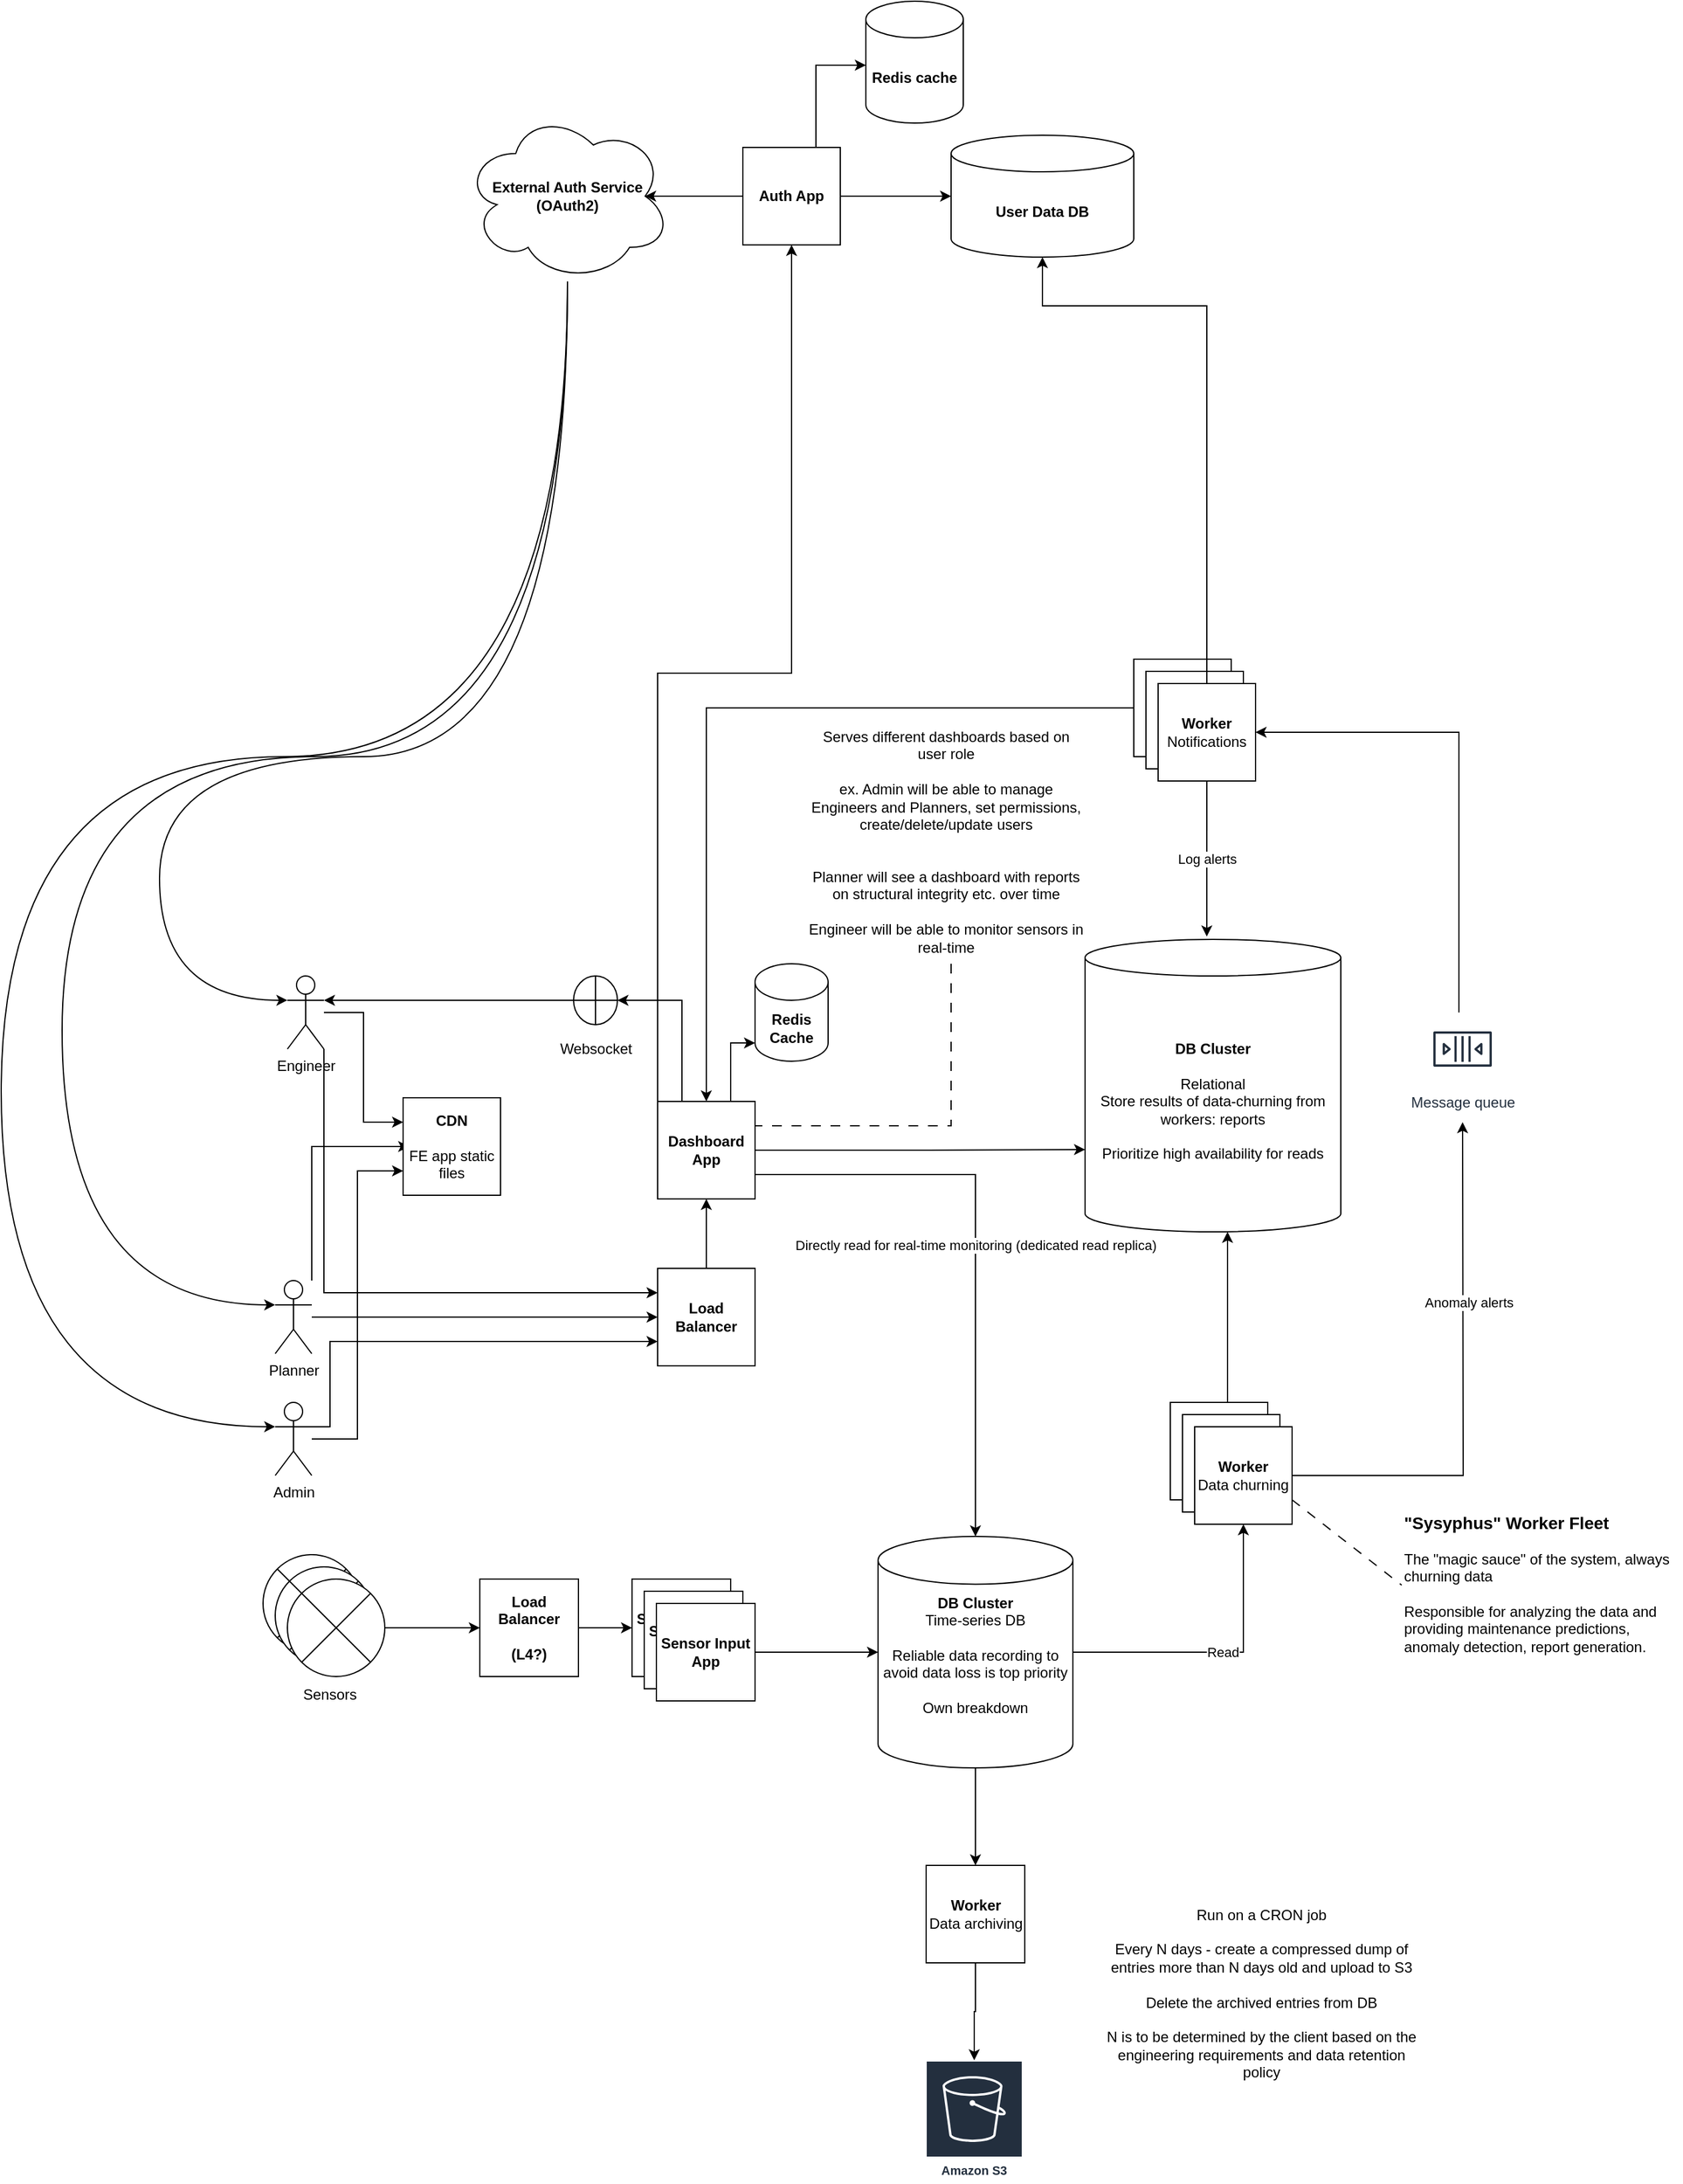 <mxfile version="26.0.8">
  <diagram name="Page-1" id="T7-2kkc5fTMEt4OdFops">
    <mxGraphModel dx="1707" dy="1637" grid="1" gridSize="10" guides="1" tooltips="1" connect="1" arrows="1" fold="1" page="0" pageScale="1" pageWidth="850" pageHeight="1100" math="0" shadow="0">
      <root>
        <mxCell id="0" />
        <mxCell id="1" parent="0" />
        <mxCell id="Ek_r109Na2GJmbcFJiNA-13" style="edgeStyle=orthogonalEdgeStyle;rounded=0;orthogonalLoop=1;jettySize=auto;html=1;entryX=0;entryY=0.5;entryDx=0;entryDy=0;" parent="1" edge="1">
          <mxGeometry relative="1" as="geometry">
            <mxPoint x="105" y="320" as="sourcePoint" />
            <mxPoint x="185" y="210" as="targetPoint" />
            <Array as="points">
              <mxPoint x="105" y="210" />
            </Array>
          </mxGeometry>
        </mxCell>
        <mxCell id="Ek_r109Na2GJmbcFJiNA-93" style="edgeStyle=orthogonalEdgeStyle;rounded=0;orthogonalLoop=1;jettySize=auto;html=1;entryX=0;entryY=0.5;entryDx=0;entryDy=0;" parent="1" source="Ek_r109Na2GJmbcFJiNA-1" target="Ek_r109Na2GJmbcFJiNA-92" edge="1">
          <mxGeometry relative="1" as="geometry" />
        </mxCell>
        <mxCell id="Ek_r109Na2GJmbcFJiNA-1" value="Planner" style="shape=umlActor;verticalLabelPosition=bottom;verticalAlign=top;html=1;outlineConnect=0;" parent="1" vertex="1">
          <mxGeometry x="75" y="320" width="30" height="60" as="geometry" />
        </mxCell>
        <mxCell id="Ek_r109Na2GJmbcFJiNA-5" value="" style="shape=sumEllipse;perimeter=ellipsePerimeter;whiteSpace=wrap;html=1;backgroundOutline=1;" parent="1" vertex="1">
          <mxGeometry x="65" y="545" width="80" height="80" as="geometry" />
        </mxCell>
        <mxCell id="Ek_r109Na2GJmbcFJiNA-7" value="&lt;div&gt;&lt;b&gt;CDN&lt;/b&gt;&lt;/div&gt;&lt;div&gt;&lt;br&gt;&lt;/div&gt;&lt;div&gt;FE app static files&lt;br&gt;&lt;/div&gt;" style="whiteSpace=wrap;html=1;aspect=fixed;" parent="1" vertex="1">
          <mxGeometry x="180" y="170" width="80" height="80" as="geometry" />
        </mxCell>
        <mxCell id="Ek_r109Na2GJmbcFJiNA-100" value="Directly read for real-time monitoring (dedicated read replica)" style="edgeStyle=orthogonalEdgeStyle;rounded=0;orthogonalLoop=1;jettySize=auto;html=1;exitX=1;exitY=0.75;exitDx=0;exitDy=0;" parent="1" source="Ek_r109Na2GJmbcFJiNA-8" target="Ek_r109Na2GJmbcFJiNA-27" edge="1">
          <mxGeometry relative="1" as="geometry" />
        </mxCell>
        <mxCell id="Ek_r109Na2GJmbcFJiNA-107" style="edgeStyle=orthogonalEdgeStyle;rounded=0;orthogonalLoop=1;jettySize=auto;html=1;exitX=0.25;exitY=0;exitDx=0;exitDy=0;entryX=1;entryY=0.5;entryDx=0;entryDy=0;" parent="1" source="Ek_r109Na2GJmbcFJiNA-8" target="Ek_r109Na2GJmbcFJiNA-105" edge="1">
          <mxGeometry relative="1" as="geometry" />
        </mxCell>
        <mxCell id="Sgh43r2_wWoXZTdD6Gii-9" style="edgeStyle=orthogonalEdgeStyle;rounded=0;orthogonalLoop=1;jettySize=auto;html=1;exitX=0;exitY=0;exitDx=0;exitDy=0;entryX=0.5;entryY=1;entryDx=0;entryDy=0;" edge="1" parent="1" source="Ek_r109Na2GJmbcFJiNA-8" target="Sgh43r2_wWoXZTdD6Gii-7">
          <mxGeometry relative="1" as="geometry" />
        </mxCell>
        <mxCell id="Ek_r109Na2GJmbcFJiNA-8" value="&lt;div&gt;&lt;b&gt;Dashboard&lt;/b&gt;&lt;/div&gt;&lt;div&gt;&lt;b&gt;App&lt;br&gt;&lt;/b&gt;&lt;/div&gt;" style="whiteSpace=wrap;html=1;aspect=fixed;" parent="1" vertex="1">
          <mxGeometry x="389" y="173" width="80" height="80" as="geometry" />
        </mxCell>
        <mxCell id="Ek_r109Na2GJmbcFJiNA-9" value="&lt;div&gt;&lt;b&gt;Sensor Input &lt;br&gt;&lt;/b&gt;&lt;/div&gt;&lt;div&gt;&lt;b&gt;App&lt;br&gt;&lt;/b&gt;&lt;/div&gt;" style="whiteSpace=wrap;html=1;aspect=fixed;" parent="1" vertex="1">
          <mxGeometry x="368" y="565" width="81" height="80" as="geometry" />
        </mxCell>
        <mxCell id="Ek_r109Na2GJmbcFJiNA-18" style="edgeStyle=orthogonalEdgeStyle;rounded=0;orthogonalLoop=1;jettySize=auto;html=1;entryX=0;entryY=0.5;entryDx=0;entryDy=0;" parent="1" source="Ek_r109Na2GJmbcFJiNA-14" target="Ek_r109Na2GJmbcFJiNA-9" edge="1">
          <mxGeometry relative="1" as="geometry" />
        </mxCell>
        <mxCell id="Ek_r109Na2GJmbcFJiNA-14" value="&lt;div&gt;&lt;b&gt;Load Balancer&lt;/b&gt;&lt;/div&gt;&lt;br&gt;&lt;div&gt;&lt;b&gt;(L4?)&lt;/b&gt;&lt;/div&gt;" style="whiteSpace=wrap;html=1;aspect=fixed;" parent="1" vertex="1">
          <mxGeometry x="243" y="565" width="81" height="80" as="geometry" />
        </mxCell>
        <mxCell id="Ek_r109Na2GJmbcFJiNA-16" value="&lt;div&gt;&lt;b&gt;Sensor Input &lt;br&gt;&lt;/b&gt;&lt;/div&gt;&lt;div&gt;&lt;b&gt;App&lt;br&gt;&lt;/b&gt;&lt;/div&gt;" style="whiteSpace=wrap;html=1;aspect=fixed;" parent="1" vertex="1">
          <mxGeometry x="378" y="575" width="81" height="80" as="geometry" />
        </mxCell>
        <mxCell id="Ek_r109Na2GJmbcFJiNA-17" value="&lt;div&gt;&lt;b&gt;Sensor Input &lt;br&gt;&lt;/b&gt;&lt;/div&gt;&lt;div&gt;&lt;b&gt;App&lt;br&gt;&lt;/b&gt;&lt;/div&gt;" style="whiteSpace=wrap;html=1;aspect=fixed;" parent="1" vertex="1">
          <mxGeometry x="388" y="585" width="81" height="80" as="geometry" />
        </mxCell>
        <mxCell id="Ek_r109Na2GJmbcFJiNA-19" value="Sensors" style="text;html=1;align=center;verticalAlign=middle;whiteSpace=wrap;rounded=0;" parent="1" vertex="1">
          <mxGeometry x="90" y="645" width="60" height="30" as="geometry" />
        </mxCell>
        <mxCell id="Ek_r109Na2GJmbcFJiNA-20" value="" style="shape=sumEllipse;perimeter=ellipsePerimeter;whiteSpace=wrap;html=1;backgroundOutline=1;" parent="1" vertex="1">
          <mxGeometry x="75" y="555" width="80" height="80" as="geometry" />
        </mxCell>
        <mxCell id="Ek_r109Na2GJmbcFJiNA-22" value="" style="edgeStyle=orthogonalEdgeStyle;rounded=0;orthogonalLoop=1;jettySize=auto;html=1;" parent="1" source="Ek_r109Na2GJmbcFJiNA-21" target="Ek_r109Na2GJmbcFJiNA-14" edge="1">
          <mxGeometry relative="1" as="geometry" />
        </mxCell>
        <mxCell id="Ek_r109Na2GJmbcFJiNA-21" value="" style="shape=sumEllipse;perimeter=ellipsePerimeter;whiteSpace=wrap;html=1;backgroundOutline=1;" parent="1" vertex="1">
          <mxGeometry x="85" y="565" width="80" height="80" as="geometry" />
        </mxCell>
        <mxCell id="Ek_r109Na2GJmbcFJiNA-35" value="Read" style="edgeStyle=orthogonalEdgeStyle;rounded=0;orthogonalLoop=1;jettySize=auto;html=1;exitX=1;exitY=0.5;exitDx=0;exitDy=0;exitPerimeter=0;entryX=0.5;entryY=1;entryDx=0;entryDy=0;" parent="1" source="Ek_r109Na2GJmbcFJiNA-27" target="Ek_r109Na2GJmbcFJiNA-34" edge="1">
          <mxGeometry relative="1" as="geometry" />
        </mxCell>
        <mxCell id="Ek_r109Na2GJmbcFJiNA-83" style="edgeStyle=orthogonalEdgeStyle;rounded=0;orthogonalLoop=1;jettySize=auto;html=1;exitX=0.5;exitY=1;exitDx=0;exitDy=0;exitPerimeter=0;entryX=0.5;entryY=0;entryDx=0;entryDy=0;" parent="1" source="Ek_r109Na2GJmbcFJiNA-27" target="Ek_r109Na2GJmbcFJiNA-81" edge="1">
          <mxGeometry relative="1" as="geometry" />
        </mxCell>
        <mxCell id="Ek_r109Na2GJmbcFJiNA-27" value="&lt;div&gt;&lt;b&gt;DB Cluster&lt;/b&gt;&lt;/div&gt;&lt;div&gt;Time-series DB&lt;/div&gt;&lt;div&gt;&lt;br&gt;&lt;/div&gt;&lt;div&gt;Reliable data recording to avoid data loss is top priority&lt;br&gt;&lt;/div&gt;&lt;div&gt;&lt;br&gt;&lt;/div&gt;&lt;div&gt;Own breakdown&lt;br&gt;&lt;/div&gt;&lt;div&gt;&lt;br&gt;&lt;/div&gt;&lt;div&gt;&lt;br&gt;&lt;/div&gt;" style="shape=cylinder3;whiteSpace=wrap;html=1;boundedLbl=1;backgroundOutline=1;size=19.6;" parent="1" vertex="1">
          <mxGeometry x="570" y="530" width="160" height="190" as="geometry" />
        </mxCell>
        <mxCell id="Ek_r109Na2GJmbcFJiNA-31" style="edgeStyle=orthogonalEdgeStyle;rounded=0;orthogonalLoop=1;jettySize=auto;html=1;exitX=1;exitY=0.5;exitDx=0;exitDy=0;entryX=0;entryY=0.5;entryDx=0;entryDy=0;entryPerimeter=0;" parent="1" source="Ek_r109Na2GJmbcFJiNA-17" target="Ek_r109Na2GJmbcFJiNA-27" edge="1">
          <mxGeometry relative="1" as="geometry" />
        </mxCell>
        <mxCell id="Ek_r109Na2GJmbcFJiNA-32" value="" style="whiteSpace=wrap;html=1;aspect=fixed;" parent="1" vertex="1">
          <mxGeometry x="810" y="420" width="80" height="80" as="geometry" />
        </mxCell>
        <mxCell id="Ek_r109Na2GJmbcFJiNA-33" value="" style="whiteSpace=wrap;html=1;aspect=fixed;" parent="1" vertex="1">
          <mxGeometry x="820" y="430" width="80" height="80" as="geometry" />
        </mxCell>
        <mxCell id="Ek_r109Na2GJmbcFJiNA-54" style="rounded=0;orthogonalLoop=1;jettySize=auto;html=1;exitX=1;exitY=0.75;exitDx=0;exitDy=0;entryX=0;entryY=0.5;entryDx=0;entryDy=0;endArrow=none;startFill=0;dashed=1;dashPattern=8 8;" parent="1" source="Ek_r109Na2GJmbcFJiNA-34" target="Ek_r109Na2GJmbcFJiNA-52" edge="1">
          <mxGeometry relative="1" as="geometry" />
        </mxCell>
        <mxCell id="Ek_r109Na2GJmbcFJiNA-69" style="edgeStyle=orthogonalEdgeStyle;rounded=0;orthogonalLoop=1;jettySize=auto;html=1;" parent="1" source="Ek_r109Na2GJmbcFJiNA-34" edge="1">
          <mxGeometry relative="1" as="geometry">
            <mxPoint x="1050" y="190" as="targetPoint" />
          </mxGeometry>
        </mxCell>
        <mxCell id="Ek_r109Na2GJmbcFJiNA-72" value="Anomaly alerts" style="edgeLabel;html=1;align=center;verticalAlign=middle;resizable=0;points=[];" parent="Ek_r109Na2GJmbcFJiNA-69" vertex="1" connectable="0">
          <mxGeometry x="0.313" y="-4" relative="1" as="geometry">
            <mxPoint as="offset" />
          </mxGeometry>
        </mxCell>
        <mxCell id="Ek_r109Na2GJmbcFJiNA-34" value="&lt;div&gt;&lt;b&gt;Worker&lt;/b&gt;&lt;/div&gt;Data churning" style="whiteSpace=wrap;html=1;aspect=fixed;" parent="1" vertex="1">
          <mxGeometry x="830" y="440" width="80" height="80" as="geometry" />
        </mxCell>
        <mxCell id="Ek_r109Na2GJmbcFJiNA-36" value="&lt;div&gt;&lt;b&gt;DB Cluster&lt;/b&gt;&lt;/div&gt;&lt;br&gt;&lt;div&gt;Relational&lt;/div&gt;&lt;div&gt;Store results of data-churning from workers: reports&lt;br&gt;&lt;/div&gt;&lt;div&gt;&lt;br&gt;&lt;/div&gt;&lt;div&gt;Prioritize high availability for reads&lt;/div&gt;" style="shape=cylinder3;whiteSpace=wrap;html=1;boundedLbl=1;backgroundOutline=1;size=15;" parent="1" vertex="1">
          <mxGeometry x="740" y="40" width="210" height="240" as="geometry" />
        </mxCell>
        <mxCell id="Ek_r109Na2GJmbcFJiNA-38" style="edgeStyle=orthogonalEdgeStyle;rounded=0;orthogonalLoop=1;jettySize=auto;html=1;exitX=0.5;exitY=0;exitDx=0;exitDy=0;entryX=0.5;entryY=1;entryDx=0;entryDy=0;entryPerimeter=0;" parent="1" edge="1">
          <mxGeometry relative="1" as="geometry">
            <mxPoint x="862.0" y="420" as="sourcePoint" />
            <mxPoint x="857" y="280.0" as="targetPoint" />
            <Array as="points">
              <mxPoint x="857" y="420" />
            </Array>
          </mxGeometry>
        </mxCell>
        <mxCell id="Ek_r109Na2GJmbcFJiNA-40" style="edgeStyle=orthogonalEdgeStyle;rounded=0;orthogonalLoop=1;jettySize=auto;html=1;exitX=1;exitY=0.5;exitDx=0;exitDy=0;entryX=0;entryY=0;entryDx=0;entryDy=172.5;entryPerimeter=0;" parent="1" source="Ek_r109Na2GJmbcFJiNA-8" target="Ek_r109Na2GJmbcFJiNA-36" edge="1">
          <mxGeometry relative="1" as="geometry" />
        </mxCell>
        <mxCell id="Ek_r109Na2GJmbcFJiNA-41" value="Redis Cache" style="shape=cylinder3;whiteSpace=wrap;html=1;boundedLbl=1;backgroundOutline=1;size=15;fontStyle=1" parent="1" vertex="1">
          <mxGeometry x="469" y="60" width="60" height="80" as="geometry" />
        </mxCell>
        <mxCell id="Ek_r109Na2GJmbcFJiNA-42" style="edgeStyle=orthogonalEdgeStyle;rounded=0;orthogonalLoop=1;jettySize=auto;html=1;exitX=0.75;exitY=0;exitDx=0;exitDy=0;entryX=0;entryY=1;entryDx=0;entryDy=-15;entryPerimeter=0;" parent="1" source="Ek_r109Na2GJmbcFJiNA-8" target="Ek_r109Na2GJmbcFJiNA-41" edge="1">
          <mxGeometry relative="1" as="geometry" />
        </mxCell>
        <mxCell id="Ek_r109Na2GJmbcFJiNA-104" style="edgeStyle=orthogonalEdgeStyle;rounded=0;orthogonalLoop=1;jettySize=auto;html=1;entryX=0.5;entryY=0;entryDx=0;entryDy=0;" parent="1" source="Ek_r109Na2GJmbcFJiNA-43" target="Ek_r109Na2GJmbcFJiNA-8" edge="1">
          <mxGeometry relative="1" as="geometry" />
        </mxCell>
        <mxCell id="Ek_r109Na2GJmbcFJiNA-43" value="" style="whiteSpace=wrap;html=1;aspect=fixed;" parent="1" vertex="1">
          <mxGeometry x="780" y="-190" width="80" height="80" as="geometry" />
        </mxCell>
        <mxCell id="Ek_r109Na2GJmbcFJiNA-44" value="" style="whiteSpace=wrap;html=1;aspect=fixed;" parent="1" vertex="1">
          <mxGeometry x="790" y="-180" width="80" height="80" as="geometry" />
        </mxCell>
        <mxCell id="Ek_r109Na2GJmbcFJiNA-45" value="&lt;div&gt;&lt;b&gt;Worker&lt;/b&gt;&lt;/div&gt;Notifications" style="whiteSpace=wrap;html=1;aspect=fixed;" parent="1" vertex="1">
          <mxGeometry x="800" y="-170" width="80" height="80" as="geometry" />
        </mxCell>
        <mxCell id="Ek_r109Na2GJmbcFJiNA-46" value="Log alerts" style="edgeStyle=orthogonalEdgeStyle;rounded=0;orthogonalLoop=1;jettySize=auto;html=1;exitX=0.5;exitY=1;exitDx=0;exitDy=0;entryX=0.476;entryY=-0.01;entryDx=0;entryDy=0;entryPerimeter=0;" parent="1" source="Ek_r109Na2GJmbcFJiNA-45" target="Ek_r109Na2GJmbcFJiNA-36" edge="1">
          <mxGeometry relative="1" as="geometry" />
        </mxCell>
        <mxCell id="Ek_r109Na2GJmbcFJiNA-52" value="&lt;h3&gt;&lt;b&gt;&quot;Sysyphus&quot; Worker Fleet&lt;/b&gt;&lt;/h3&gt;&lt;div&gt;The &quot;magic sauce&quot; of the system, always churning data&lt;br&gt;&lt;/div&gt;&lt;div&gt;&lt;br&gt;&lt;/div&gt;&lt;div&gt;Responsible for analyzing the data and providing maintenance predictions, anomaly detection, report generation.&lt;/div&gt;&lt;div&gt;&lt;br&gt;&lt;/div&gt;&lt;div&gt;&lt;br&gt;&lt;/div&gt;&lt;div&gt;&lt;br&gt;&lt;/div&gt;&lt;div&gt;&lt;br&gt;&lt;/div&gt;" style="text;html=1;whiteSpace=wrap;overflow=hidden;rounded=0;" parent="1" vertex="1">
          <mxGeometry x="1000" y="490" width="230" height="160" as="geometry" />
        </mxCell>
        <mxCell id="Ek_r109Na2GJmbcFJiNA-70" style="edgeStyle=orthogonalEdgeStyle;rounded=0;orthogonalLoop=1;jettySize=auto;html=1;entryX=1;entryY=0.5;entryDx=0;entryDy=0;" parent="1" source="Ek_r109Na2GJmbcFJiNA-71" target="Ek_r109Na2GJmbcFJiNA-45" edge="1">
          <mxGeometry relative="1" as="geometry">
            <mxPoint x="1046.75" y="100" as="sourcePoint" />
            <Array as="points">
              <mxPoint x="1047" y="-130" />
            </Array>
          </mxGeometry>
        </mxCell>
        <mxCell id="Ek_r109Na2GJmbcFJiNA-71" value="Message queue" style="sketch=0;outlineConnect=0;fontColor=#232F3E;gradientColor=none;strokeColor=#232F3E;fillColor=#ffffff;dashed=0;verticalLabelPosition=bottom;verticalAlign=top;align=center;html=1;fontSize=12;fontStyle=0;aspect=fixed;shape=mxgraph.aws4.resourceIcon;resIcon=mxgraph.aws4.queue;" parent="1" vertex="1">
          <mxGeometry x="1020" y="100" width="60" height="60" as="geometry" />
        </mxCell>
        <mxCell id="Ek_r109Na2GJmbcFJiNA-73" value="&lt;b&gt;User Data DB&lt;br&gt;&lt;/b&gt;" style="shape=cylinder3;whiteSpace=wrap;html=1;boundedLbl=1;backgroundOutline=1;size=15;" parent="1" vertex="1">
          <mxGeometry x="630" y="-620" width="150" height="100" as="geometry" />
        </mxCell>
        <mxCell id="Ek_r109Na2GJmbcFJiNA-84" style="edgeStyle=orthogonalEdgeStyle;rounded=0;orthogonalLoop=1;jettySize=auto;html=1;exitX=0.5;exitY=1;exitDx=0;exitDy=0;" parent="1" source="Ek_r109Na2GJmbcFJiNA-81" target="Ek_r109Na2GJmbcFJiNA-82" edge="1">
          <mxGeometry relative="1" as="geometry" />
        </mxCell>
        <mxCell id="Ek_r109Na2GJmbcFJiNA-81" value="&lt;b&gt;Worker&lt;/b&gt;&lt;br&gt;&lt;div&gt;Data archiving&lt;/div&gt;" style="whiteSpace=wrap;html=1;aspect=fixed;" parent="1" vertex="1">
          <mxGeometry x="609.5" y="800" width="81" height="80" as="geometry" />
        </mxCell>
        <mxCell id="Ek_r109Na2GJmbcFJiNA-82" value="Amazon S3" style="sketch=0;outlineConnect=0;fontColor=#232F3E;gradientColor=none;strokeColor=#ffffff;fillColor=#232F3E;dashed=0;verticalLabelPosition=middle;verticalAlign=bottom;align=center;html=1;whiteSpace=wrap;fontSize=10;fontStyle=1;spacing=3;shape=mxgraph.aws4.productIcon;prIcon=mxgraph.aws4.s3;" parent="1" vertex="1">
          <mxGeometry x="609" y="960" width="80" height="100" as="geometry" />
        </mxCell>
        <mxCell id="Ek_r109Na2GJmbcFJiNA-111" style="edgeStyle=orthogonalEdgeStyle;rounded=0;orthogonalLoop=1;jettySize=auto;html=1;exitX=1;exitY=1;exitDx=0;exitDy=0;exitPerimeter=0;entryX=0;entryY=0.25;entryDx=0;entryDy=0;" parent="1" source="Ek_r109Na2GJmbcFJiNA-86" target="Ek_r109Na2GJmbcFJiNA-92" edge="1">
          <mxGeometry relative="1" as="geometry" />
        </mxCell>
        <mxCell id="Ek_r109Na2GJmbcFJiNA-114" style="edgeStyle=orthogonalEdgeStyle;rounded=0;orthogonalLoop=1;jettySize=auto;html=1;entryX=0;entryY=0.25;entryDx=0;entryDy=0;" parent="1" source="Ek_r109Na2GJmbcFJiNA-86" target="Ek_r109Na2GJmbcFJiNA-7" edge="1">
          <mxGeometry relative="1" as="geometry" />
        </mxCell>
        <mxCell id="Ek_r109Na2GJmbcFJiNA-86" value="Engineer" style="shape=umlActor;verticalLabelPosition=bottom;verticalAlign=top;html=1;outlineConnect=0;" parent="1" vertex="1">
          <mxGeometry x="85" y="70" width="30" height="60" as="geometry" />
        </mxCell>
        <mxCell id="Ek_r109Na2GJmbcFJiNA-94" style="edgeStyle=orthogonalEdgeStyle;rounded=0;orthogonalLoop=1;jettySize=auto;html=1;entryX=0.5;entryY=1;entryDx=0;entryDy=0;" parent="1" source="Ek_r109Na2GJmbcFJiNA-92" target="Ek_r109Na2GJmbcFJiNA-8" edge="1">
          <mxGeometry relative="1" as="geometry" />
        </mxCell>
        <mxCell id="Ek_r109Na2GJmbcFJiNA-92" value="&lt;b&gt;Load Balancer&lt;/b&gt;" style="whiteSpace=wrap;html=1;aspect=fixed;" parent="1" vertex="1">
          <mxGeometry x="389" y="310" width="80" height="80" as="geometry" />
        </mxCell>
        <mxCell id="Ek_r109Na2GJmbcFJiNA-112" style="edgeStyle=orthogonalEdgeStyle;rounded=0;orthogonalLoop=1;jettySize=auto;html=1;exitX=1;exitY=0.333;exitDx=0;exitDy=0;exitPerimeter=0;entryX=0;entryY=0.75;entryDx=0;entryDy=0;" parent="1" source="Ek_r109Na2GJmbcFJiNA-95" target="Ek_r109Na2GJmbcFJiNA-92" edge="1">
          <mxGeometry relative="1" as="geometry">
            <Array as="points">
              <mxPoint x="120" y="370" />
            </Array>
          </mxGeometry>
        </mxCell>
        <mxCell id="Ek_r109Na2GJmbcFJiNA-115" style="edgeStyle=orthogonalEdgeStyle;rounded=0;orthogonalLoop=1;jettySize=auto;html=1;entryX=0;entryY=0.75;entryDx=0;entryDy=0;" parent="1" source="Ek_r109Na2GJmbcFJiNA-95" target="Ek_r109Na2GJmbcFJiNA-7" edge="1">
          <mxGeometry relative="1" as="geometry" />
        </mxCell>
        <mxCell id="Ek_r109Na2GJmbcFJiNA-95" value="Admin" style="shape=umlActor;verticalLabelPosition=bottom;verticalAlign=top;html=1;outlineConnect=0;" parent="1" vertex="1">
          <mxGeometry x="75" y="420" width="30" height="60" as="geometry" />
        </mxCell>
        <mxCell id="Ek_r109Na2GJmbcFJiNA-116" style="edgeStyle=orthogonalEdgeStyle;rounded=0;orthogonalLoop=1;jettySize=auto;html=1;entryX=1;entryY=0.25;entryDx=0;entryDy=0;endArrow=none;startFill=0;dashed=1;dashPattern=8 8;" parent="1" source="Ek_r109Na2GJmbcFJiNA-98" target="Ek_r109Na2GJmbcFJiNA-8" edge="1">
          <mxGeometry relative="1" as="geometry">
            <Array as="points">
              <mxPoint x="630" y="193" />
            </Array>
          </mxGeometry>
        </mxCell>
        <mxCell id="Ek_r109Na2GJmbcFJiNA-98" value="&lt;div&gt;Serves different dashboards based on user role&lt;/div&gt;&lt;div&gt;&lt;br&gt;&lt;/div&gt;&lt;div&gt;ex. Admin will be able to manage Engineers and Planners, set permissions, create/delete/update users&lt;br&gt;&lt;/div&gt;&lt;div&gt;&lt;br&gt;&lt;/div&gt;&lt;div&gt;&lt;br&gt;&lt;/div&gt;&lt;div&gt;Planner will see a dashboard with reports on structural integrity etc. over time&lt;/div&gt;&lt;div&gt;&lt;br&gt;&lt;/div&gt;&lt;div&gt;Engineer will be able to monitor sensors in real-time&lt;/div&gt;" style="text;html=1;align=center;verticalAlign=middle;whiteSpace=wrap;rounded=0;" parent="1" vertex="1">
          <mxGeometry x="510.5" y="-140" width="229.5" height="200" as="geometry" />
        </mxCell>
        <mxCell id="Ek_r109Na2GJmbcFJiNA-105" value="" style="shape=orEllipse;perimeter=ellipsePerimeter;whiteSpace=wrap;html=1;backgroundOutline=1;" parent="1" vertex="1">
          <mxGeometry x="320" y="70" width="36" height="40" as="geometry" />
        </mxCell>
        <mxCell id="Ek_r109Na2GJmbcFJiNA-106" value="Websocket" style="text;html=1;align=center;verticalAlign=middle;resizable=0;points=[];autosize=1;strokeColor=none;fillColor=none;" parent="1" vertex="1">
          <mxGeometry x="298" y="115" width="80" height="30" as="geometry" />
        </mxCell>
        <mxCell id="Ek_r109Na2GJmbcFJiNA-108" style="edgeStyle=orthogonalEdgeStyle;rounded=0;orthogonalLoop=1;jettySize=auto;html=1;exitX=0;exitY=0.5;exitDx=0;exitDy=0;entryX=1;entryY=0.333;entryDx=0;entryDy=0;entryPerimeter=0;" parent="1" source="Ek_r109Na2GJmbcFJiNA-105" target="Ek_r109Na2GJmbcFJiNA-86" edge="1">
          <mxGeometry relative="1" as="geometry" />
        </mxCell>
        <mxCell id="Ek_r109Na2GJmbcFJiNA-117" value="&lt;div&gt;Run on a CRON job&lt;/div&gt;&lt;div&gt;&lt;br&gt;&lt;/div&gt;&lt;div&gt;Every N days - create a compressed dump of entries more than N days old and upload to S3&lt;/div&gt;&lt;div&gt;&lt;br&gt;&lt;/div&gt;&lt;div&gt;Delete the archived entries from DB&lt;/div&gt;&lt;div&gt;&lt;br&gt;&lt;/div&gt;&lt;div&gt;N is to be determined by the client based on the engineering requirements and data retention policy&lt;br&gt;&lt;/div&gt;" style="text;html=1;align=center;verticalAlign=middle;whiteSpace=wrap;rounded=0;" parent="1" vertex="1">
          <mxGeometry x="750" y="800" width="270" height="210" as="geometry" />
        </mxCell>
        <mxCell id="Sgh43r2_wWoXZTdD6Gii-1" value="&lt;b&gt;External Auth Service (OAuth2)&lt;/b&gt;" style="ellipse;shape=cloud;whiteSpace=wrap;html=1;" vertex="1" parent="1">
          <mxGeometry x="230" y="-640" width="170" height="140" as="geometry" />
        </mxCell>
        <mxCell id="Sgh43r2_wWoXZTdD6Gii-3" style="edgeStyle=orthogonalEdgeStyle;rounded=0;orthogonalLoop=1;jettySize=auto;html=1;entryX=0;entryY=0.333;entryDx=0;entryDy=0;entryPerimeter=0;curved=1;" edge="1" parent="1" source="Sgh43r2_wWoXZTdD6Gii-1" target="Ek_r109Na2GJmbcFJiNA-86">
          <mxGeometry relative="1" as="geometry">
            <Array as="points">
              <mxPoint x="315" y="-110" />
              <mxPoint x="-20" y="-110" />
              <mxPoint x="-20" y="90" />
            </Array>
          </mxGeometry>
        </mxCell>
        <mxCell id="Sgh43r2_wWoXZTdD6Gii-4" style="edgeStyle=orthogonalEdgeStyle;rounded=0;orthogonalLoop=1;jettySize=auto;html=1;entryX=0;entryY=0.333;entryDx=0;entryDy=0;entryPerimeter=0;curved=1;" edge="1" parent="1" source="Sgh43r2_wWoXZTdD6Gii-1" target="Ek_r109Na2GJmbcFJiNA-1">
          <mxGeometry relative="1" as="geometry">
            <Array as="points">
              <mxPoint x="-100" y="-110" />
              <mxPoint x="-100" y="340" />
            </Array>
          </mxGeometry>
        </mxCell>
        <mxCell id="Sgh43r2_wWoXZTdD6Gii-5" style="edgeStyle=orthogonalEdgeStyle;rounded=0;orthogonalLoop=1;jettySize=auto;html=1;entryX=0;entryY=0.333;entryDx=0;entryDy=0;entryPerimeter=0;curved=1;" edge="1" parent="1" source="Sgh43r2_wWoXZTdD6Gii-1" target="Ek_r109Na2GJmbcFJiNA-95">
          <mxGeometry relative="1" as="geometry">
            <Array as="points">
              <mxPoint x="-150" y="-110" />
              <mxPoint x="-150" y="440" />
            </Array>
          </mxGeometry>
        </mxCell>
        <mxCell id="Sgh43r2_wWoXZTdD6Gii-7" value="&lt;b&gt;Auth App&lt;/b&gt;" style="whiteSpace=wrap;html=1;aspect=fixed;" vertex="1" parent="1">
          <mxGeometry x="459" y="-610" width="80" height="80" as="geometry" />
        </mxCell>
        <mxCell id="Sgh43r2_wWoXZTdD6Gii-8" style="edgeStyle=orthogonalEdgeStyle;rounded=0;orthogonalLoop=1;jettySize=auto;html=1;entryX=0.875;entryY=0.5;entryDx=0;entryDy=0;entryPerimeter=0;" edge="1" parent="1" source="Sgh43r2_wWoXZTdD6Gii-7" target="Sgh43r2_wWoXZTdD6Gii-1">
          <mxGeometry relative="1" as="geometry" />
        </mxCell>
        <mxCell id="Sgh43r2_wWoXZTdD6Gii-10" style="edgeStyle=orthogonalEdgeStyle;rounded=0;orthogonalLoop=1;jettySize=auto;html=1;entryX=0;entryY=0.5;entryDx=0;entryDy=0;entryPerimeter=0;" edge="1" parent="1" source="Sgh43r2_wWoXZTdD6Gii-7" target="Ek_r109Na2GJmbcFJiNA-73">
          <mxGeometry relative="1" as="geometry" />
        </mxCell>
        <mxCell id="Sgh43r2_wWoXZTdD6Gii-11" value="&lt;b&gt;Redis cache&lt;br&gt;&lt;/b&gt;" style="shape=cylinder3;whiteSpace=wrap;html=1;boundedLbl=1;backgroundOutline=1;size=15;" vertex="1" parent="1">
          <mxGeometry x="560" y="-730" width="80" height="100" as="geometry" />
        </mxCell>
        <mxCell id="Sgh43r2_wWoXZTdD6Gii-12" style="edgeStyle=orthogonalEdgeStyle;rounded=0;orthogonalLoop=1;jettySize=auto;html=1;exitX=0.75;exitY=0;exitDx=0;exitDy=0;entryX=0;entryY=0;entryDx=0;entryDy=52.5;entryPerimeter=0;" edge="1" parent="1" source="Sgh43r2_wWoXZTdD6Gii-7" target="Sgh43r2_wWoXZTdD6Gii-11">
          <mxGeometry relative="1" as="geometry" />
        </mxCell>
        <mxCell id="Sgh43r2_wWoXZTdD6Gii-13" style="edgeStyle=orthogonalEdgeStyle;rounded=0;orthogonalLoop=1;jettySize=auto;html=1;entryX=0.5;entryY=1;entryDx=0;entryDy=0;entryPerimeter=0;" edge="1" parent="1" source="Ek_r109Na2GJmbcFJiNA-45" target="Ek_r109Na2GJmbcFJiNA-73">
          <mxGeometry relative="1" as="geometry">
            <Array as="points">
              <mxPoint x="840" y="-480" />
              <mxPoint x="705" y="-480" />
            </Array>
          </mxGeometry>
        </mxCell>
      </root>
    </mxGraphModel>
  </diagram>
</mxfile>
